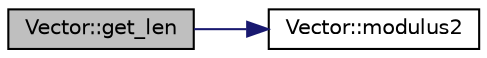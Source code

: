 digraph "Vector::get_len"
{
 // LATEX_PDF_SIZE
  edge [fontname="Helvetica",fontsize="10",labelfontname="Helvetica",labelfontsize="10"];
  node [fontname="Helvetica",fontsize="10",shape=record];
  rankdir="LR";
  Node1 [label="Vector::get_len",height=0.2,width=0.4,color="black", fillcolor="grey75", style="filled", fontcolor="black",tooltip=" "];
  Node1 -> Node2 [color="midnightblue",fontsize="10",style="solid",fontname="Helvetica"];
  Node2 [label="Vector::modulus2",height=0.2,width=0.4,color="black", fillcolor="white", style="filled",URL="$class_vector.html#a8fb7aad8ea9b9fb216a948376dbd33f7",tooltip=" "];
}
